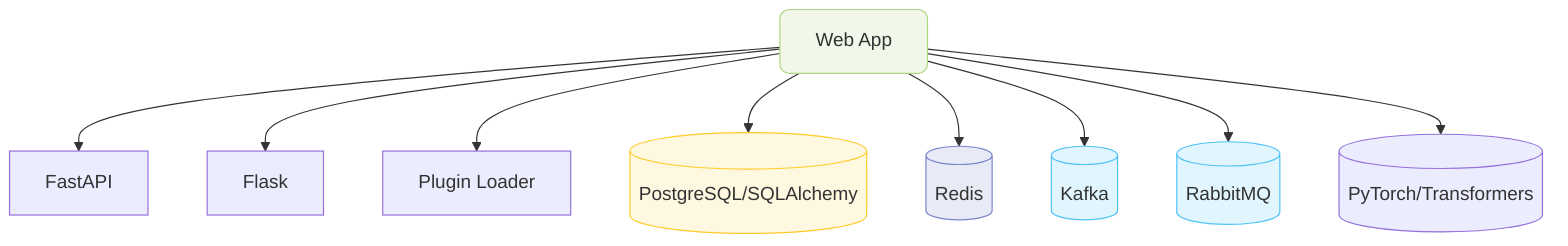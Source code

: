 flowchart TB
  classDef runtime fill:#F1F8E9,stroke:#AED581,rx:8px,ry:8px;
  classDef db fill:#FFF8E1,stroke:#FFCA28,rx:8px,ry:8px;
  classDef cache fill:#E8EAF6,stroke:#7986CB,rx:8px,ry:8px;
  classDef mq fill:#E1F5FE,stroke:#4FC3F7,rx:8px,ry:8px;
  App[Web App]
  class App runtime;
  App:::runtime --> FastAPI[FastAPI]
  App:::runtime --> Flask[Flask]
  App --> Plugins[Plugin Loader]
  DB[(PostgreSQL/SQLAlchemy)]:::db
  App --> DB
  Cache[(Redis)]:::cache
  App --> Cache
  Kafka[(Kafka)]:::mq
  App --> Kafka
  Rabbit[(RabbitMQ)]:::mq
  App --> Rabbit
  ML[(PyTorch/Transformers)]
  App --> ML